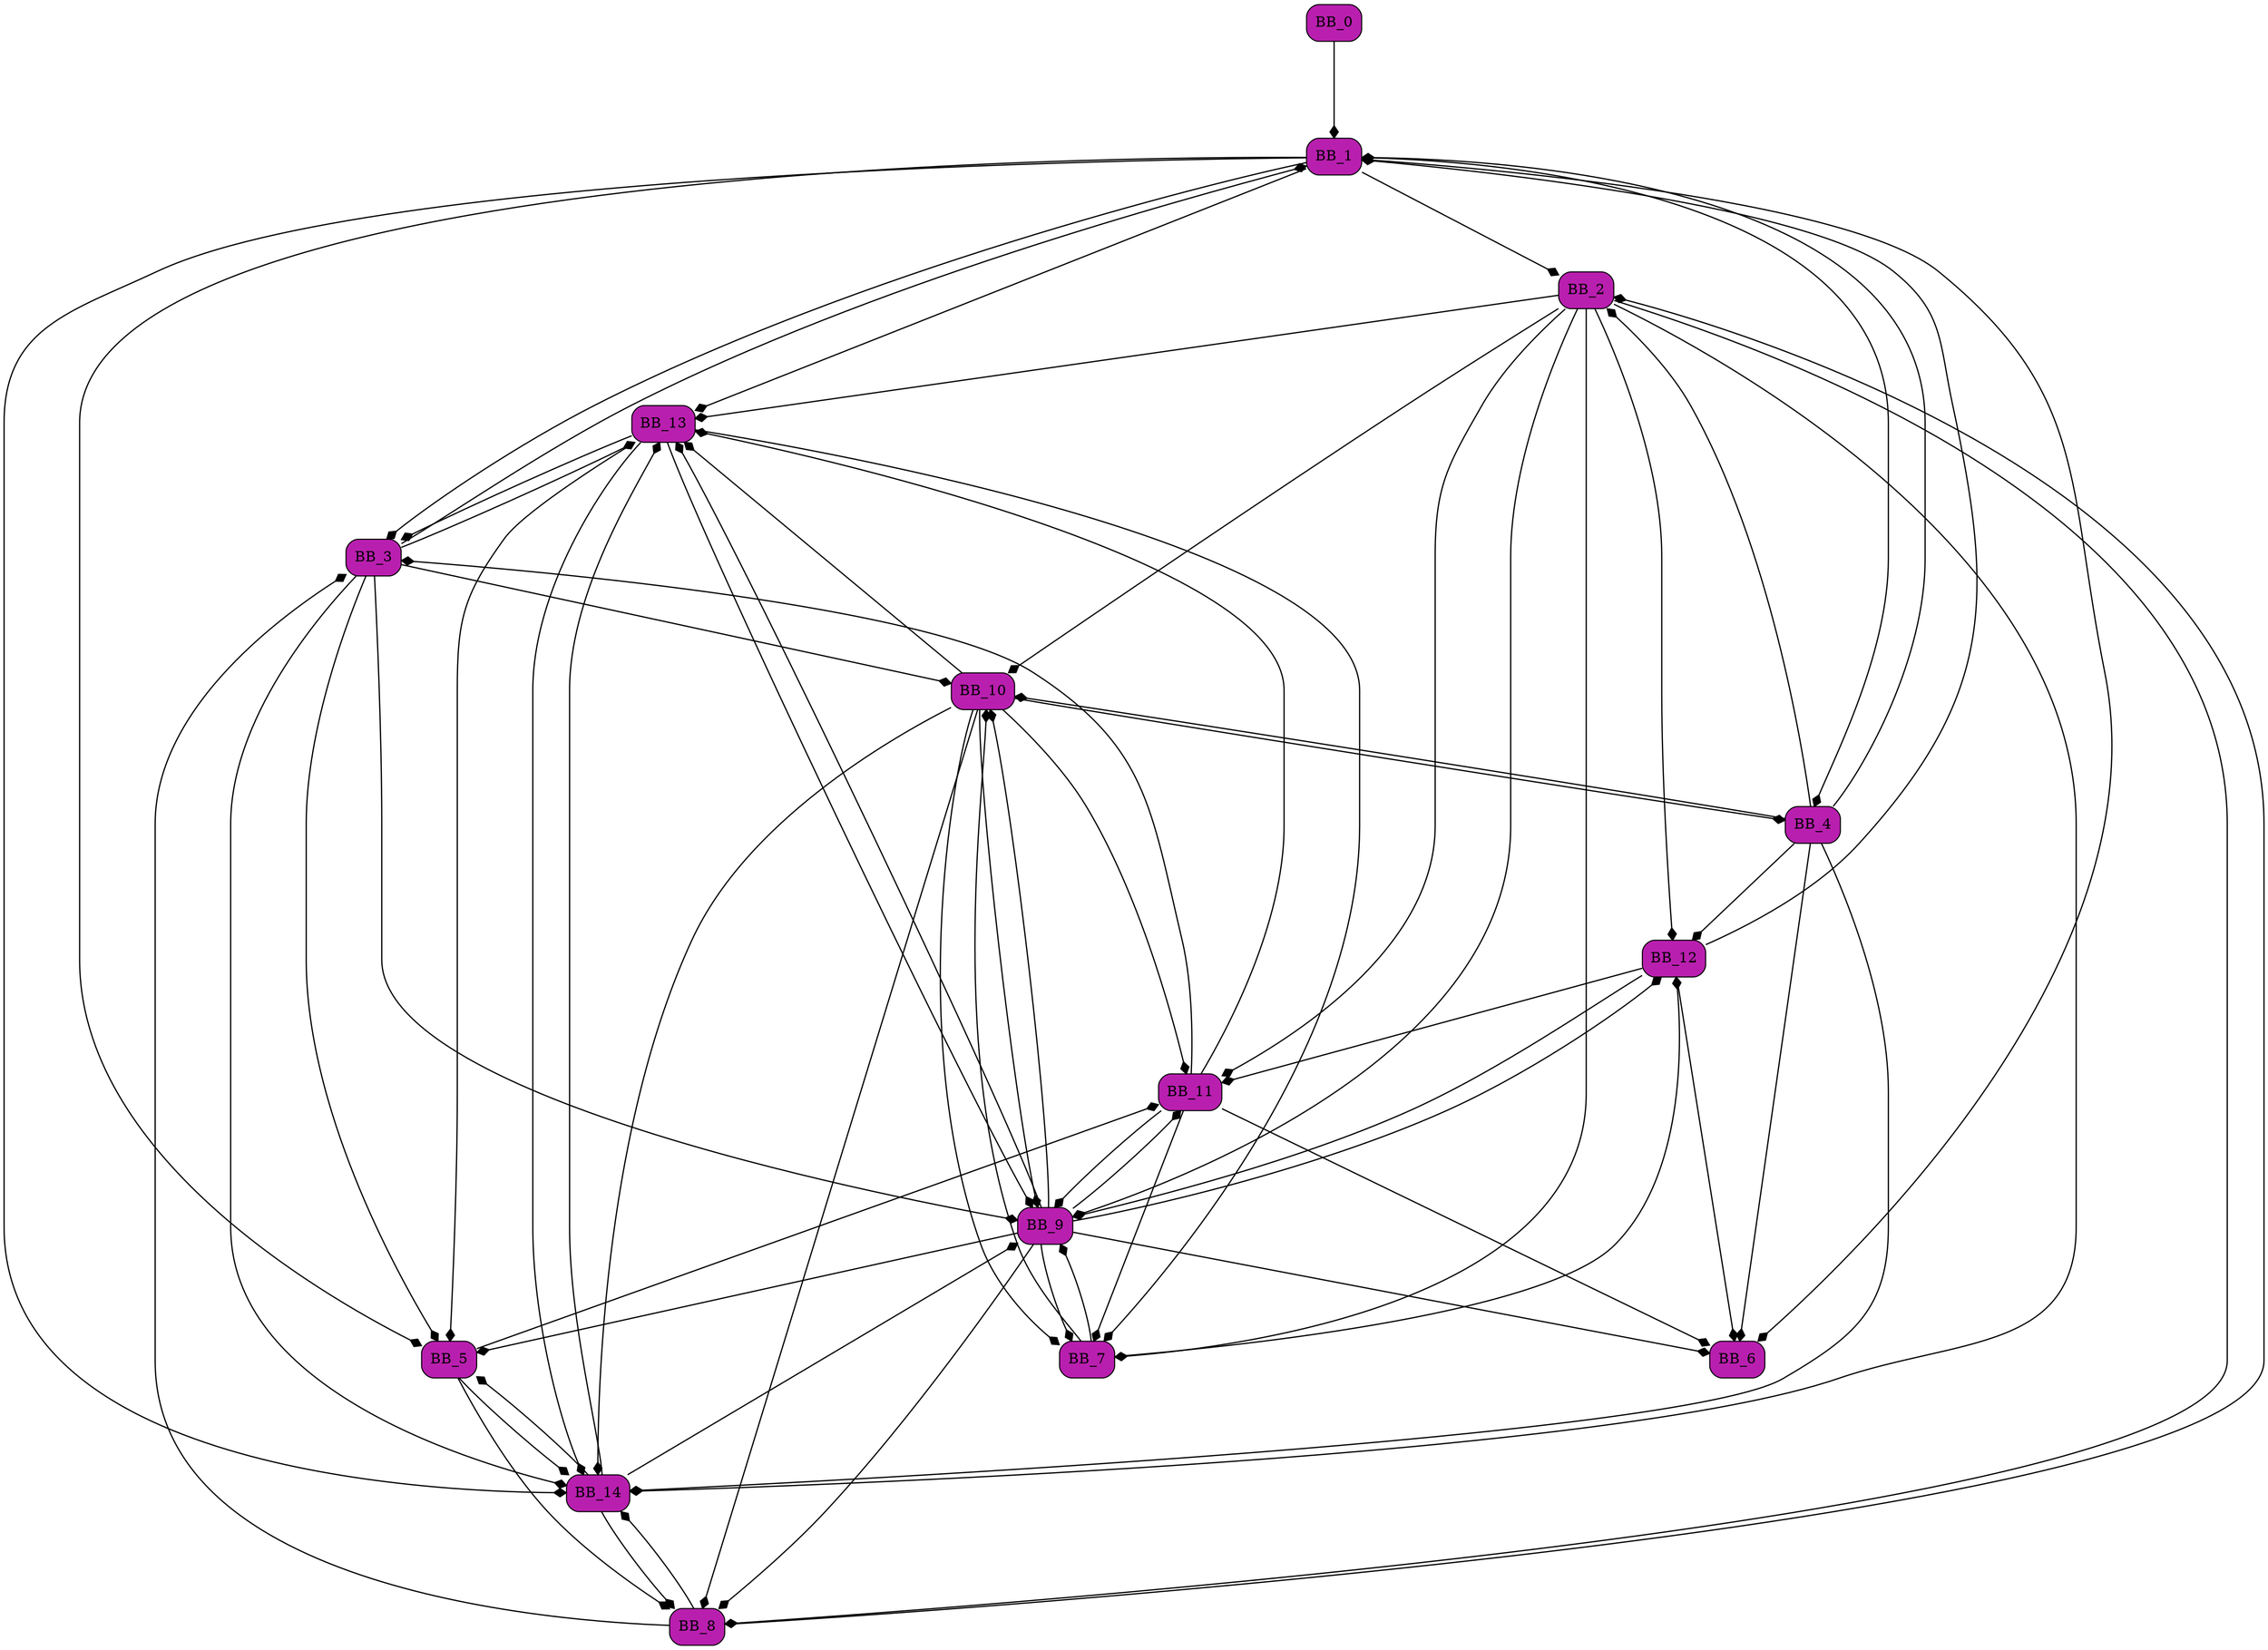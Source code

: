digraph List {
	dpi = 100;
	fontname = "Comic Sans MS";
	fontsize = 20;
	rankdir  = TB;
graph [fillcolor = lightgreen, ranksep = 1.3, nodesep = 0.5,style = "rounded", color = green, penwidth = 2];
edge [color = black, arrowhead = diamond, arrowsize = 1, penwidth = 1.2];
BB_0[shape = Mrecord, style = filled,fillcolor = "#B91FAF"];
BB_0 -> BB_1;
BB_1[shape = Mrecord, style = filled,fillcolor = "#B91FAF"];
BB_1 -> BB_2;
BB_1 -> BB_3;
BB_1 -> BB_4;
BB_1 -> BB_5;
BB_1 -> BB_6;
BB_1 -> BB_13;
BB_1 -> BB_14;
BB_2[shape = Mrecord, style = filled,fillcolor = "#B91FAF"];
BB_2 -> BB_7;
BB_2 -> BB_8;
BB_2 -> BB_9;
BB_2 -> BB_10;
BB_2 -> BB_11;
BB_2 -> BB_12;
BB_2 -> BB_13;
BB_2 -> BB_14;
BB_3[shape = Mrecord, style = filled,fillcolor = "#B91FAF"];
BB_3 -> BB_5;
BB_3 -> BB_9;
BB_3 -> BB_14;
BB_3 -> BB_10;
BB_3 -> BB_13;
BB_3 -> BB_1;
BB_4[shape = Mrecord, style = filled,fillcolor = "#B91FAF"];
BB_4 -> BB_6;
BB_4 -> BB_14;
BB_4 -> BB_12;
BB_4 -> BB_1;
BB_4 -> BB_10;
BB_4 -> BB_2;
BB_5[shape = Mrecord, style = filled,fillcolor = "#B91FAF"];
BB_5 -> BB_14;
BB_5 -> BB_8;
BB_5 -> BB_11;
BB_6[shape = Mrecord, style = filled,fillcolor = "#B91FAF"];
BB_7[shape = Mrecord, style = filled,fillcolor = "#B91FAF"];
BB_7 -> BB_10;
BB_7 -> BB_9;
BB_7 -> BB_12;
BB_8[shape = Mrecord, style = filled,fillcolor = "#B91FAF"];
BB_8 -> BB_14;
BB_8 -> BB_3;
BB_8 -> BB_2;
BB_9[shape = Mrecord, style = filled,fillcolor = "#B91FAF"];
BB_9 -> BB_11;
BB_9 -> BB_12;
BB_9 -> BB_8;
BB_9 -> BB_5;
BB_9 -> BB_10;
BB_9 -> BB_7;
BB_9 -> BB_6;
BB_9 -> BB_13;
BB_10[shape = Mrecord, style = filled,fillcolor = "#B91FAF"];
BB_10 -> BB_13;
BB_10 -> BB_9;
BB_10 -> BB_11;
BB_10 -> BB_7;
BB_10 -> BB_14;
BB_10 -> BB_8;
BB_10 -> BB_4;
BB_11[shape = Mrecord, style = filled,fillcolor = "#B91FAF"];
BB_11 -> BB_7;
BB_11 -> BB_3;
BB_11 -> BB_6;
BB_11 -> BB_9;
BB_11 -> BB_13;
BB_12[shape = Mrecord, style = filled,fillcolor = "#B91FAF"];
BB_12 -> BB_1;
BB_12 -> BB_11;
BB_12 -> BB_9;
BB_12 -> BB_6;
BB_13[shape = Mrecord, style = filled,fillcolor = "#B91FAF"];
BB_13 -> BB_14;
BB_13 -> BB_7;
BB_13 -> BB_3;
BB_13 -> BB_5;
BB_13 -> BB_9;
BB_14[shape = Mrecord, style = filled,fillcolor = "#B91FAF"];
BB_14 -> BB_5;
BB_14 -> BB_13;
BB_14 -> BB_9;
BB_14 -> BB_8;
}
